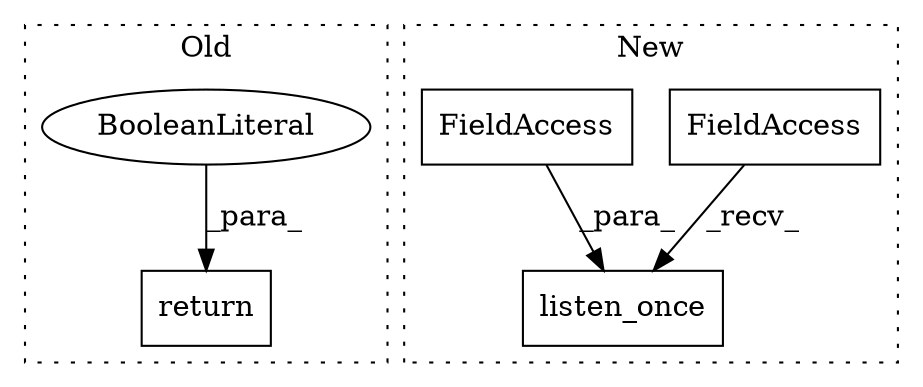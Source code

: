 digraph G {
subgraph cluster0 {
1 [label="return" a="41" s="962" l="7" shape="box"];
5 [label="BooleanLiteral" a="9" s="969" l="5" shape="ellipse"];
label = "Old";
style="dotted";
}
subgraph cluster1 {
2 [label="listen_once" a="32" s="2675,2726" l="12,1" shape="box"];
3 [label="FieldAccess" a="22" s="2666" l="8" shape="box"];
4 [label="FieldAccess" a="22" s="2713" l="13" shape="box"];
label = "New";
style="dotted";
}
3 -> 2 [label="_recv_"];
4 -> 2 [label="_para_"];
5 -> 1 [label="_para_"];
}